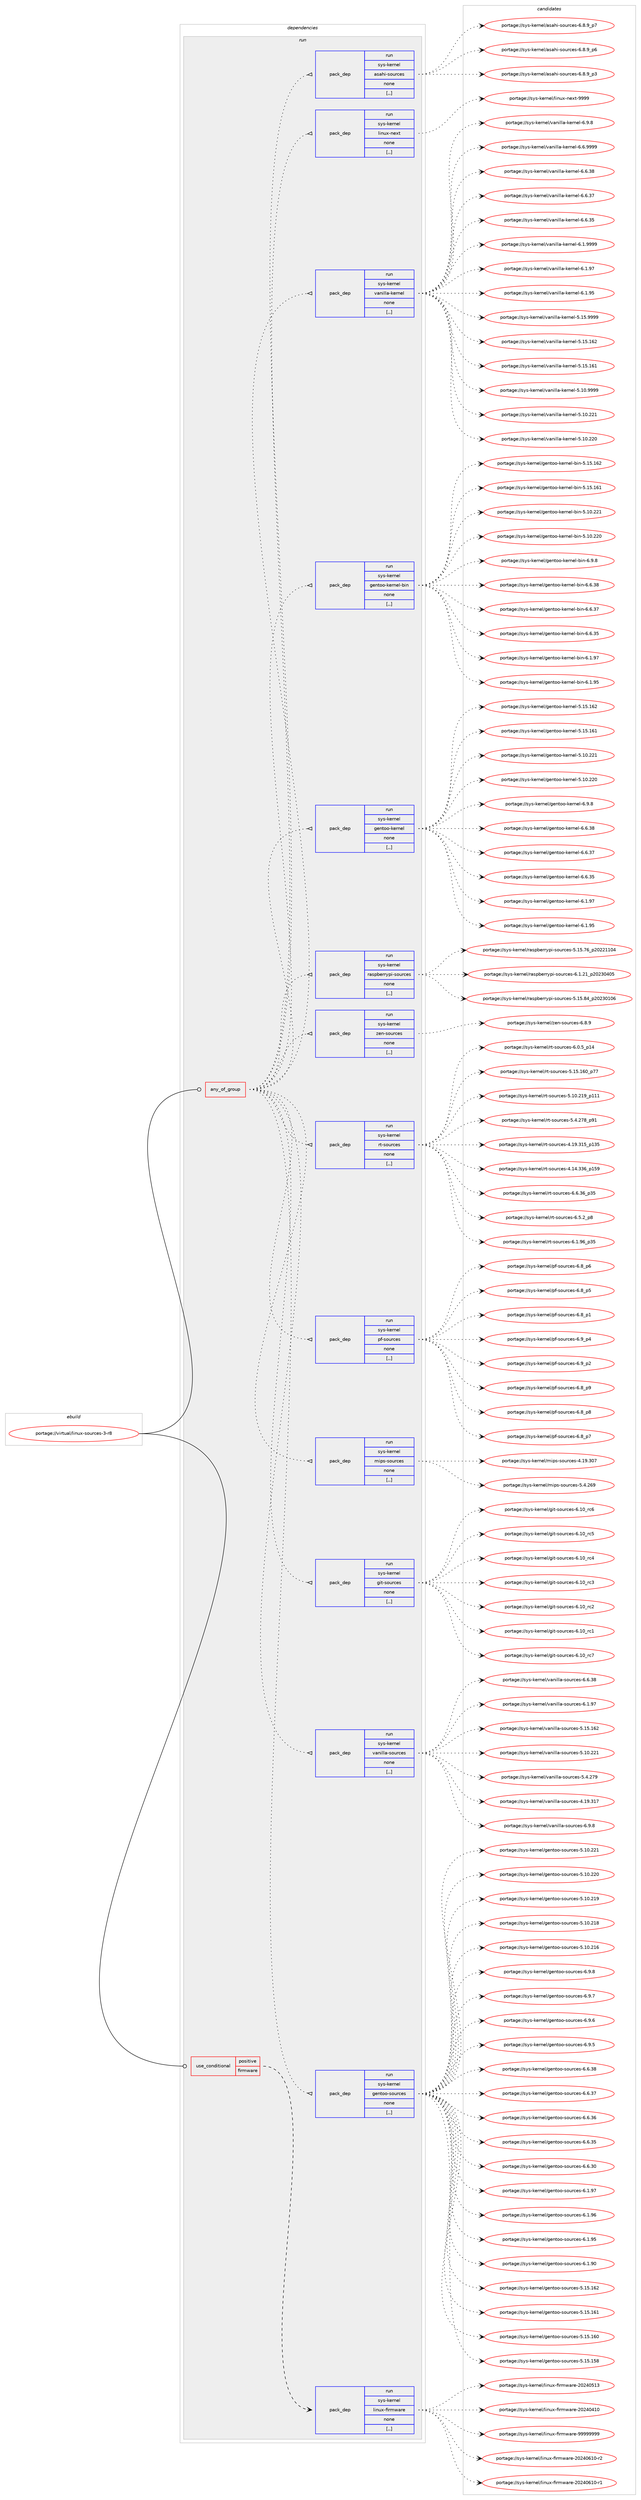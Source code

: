 digraph prolog {

# *************
# Graph options
# *************

newrank=true;
concentrate=true;
compound=true;
graph [rankdir=LR,fontname=Helvetica,fontsize=10,ranksep=1.5];#, ranksep=2.5, nodesep=0.2];
edge  [arrowhead=vee];
node  [fontname=Helvetica,fontsize=10];

# **********
# The ebuild
# **********

subgraph cluster_leftcol {
color=gray;
rank=same;
label=<<i>ebuild</i>>;
id [label="portage://virtual/linux-sources-3-r8", color=red, width=4, href="../virtual/linux-sources-3-r8.svg"];
}

# ****************
# The dependencies
# ****************

subgraph cluster_midcol {
color=gray;
label=<<i>dependencies</i>>;
subgraph cluster_compile {
fillcolor="#eeeeee";
style=filled;
label=<<i>compile</i>>;
}
subgraph cluster_compileandrun {
fillcolor="#eeeeee";
style=filled;
label=<<i>compile and run</i>>;
}
subgraph cluster_run {
fillcolor="#eeeeee";
style=filled;
label=<<i>run</i>>;
subgraph any29 {
dependency3861 [label=<<TABLE BORDER="0" CELLBORDER="1" CELLSPACING="0" CELLPADDING="4"><TR><TD CELLPADDING="10">any_of_group</TD></TR></TABLE>>, shape=none, color=red];subgraph pack3303 {
dependency3862 [label=<<TABLE BORDER="0" CELLBORDER="1" CELLSPACING="0" CELLPADDING="4" WIDTH="220"><TR><TD ROWSPAN="6" CELLPADDING="30">pack_dep</TD></TR><TR><TD WIDTH="110">run</TD></TR><TR><TD>sys-kernel</TD></TR><TR><TD>gentoo-sources</TD></TR><TR><TD>none</TD></TR><TR><TD>[,,]</TD></TR></TABLE>>, shape=none, color=blue];
}
dependency3861:e -> dependency3862:w [weight=20,style="dotted",arrowhead="oinv"];
subgraph pack3304 {
dependency3863 [label=<<TABLE BORDER="0" CELLBORDER="1" CELLSPACING="0" CELLPADDING="4" WIDTH="220"><TR><TD ROWSPAN="6" CELLPADDING="30">pack_dep</TD></TR><TR><TD WIDTH="110">run</TD></TR><TR><TD>sys-kernel</TD></TR><TR><TD>vanilla-sources</TD></TR><TR><TD>none</TD></TR><TR><TD>[,,]</TD></TR></TABLE>>, shape=none, color=blue];
}
dependency3861:e -> dependency3863:w [weight=20,style="dotted",arrowhead="oinv"];
subgraph pack3305 {
dependency3864 [label=<<TABLE BORDER="0" CELLBORDER="1" CELLSPACING="0" CELLPADDING="4" WIDTH="220"><TR><TD ROWSPAN="6" CELLPADDING="30">pack_dep</TD></TR><TR><TD WIDTH="110">run</TD></TR><TR><TD>sys-kernel</TD></TR><TR><TD>git-sources</TD></TR><TR><TD>none</TD></TR><TR><TD>[,,]</TD></TR></TABLE>>, shape=none, color=blue];
}
dependency3861:e -> dependency3864:w [weight=20,style="dotted",arrowhead="oinv"];
subgraph pack3306 {
dependency3865 [label=<<TABLE BORDER="0" CELLBORDER="1" CELLSPACING="0" CELLPADDING="4" WIDTH="220"><TR><TD ROWSPAN="6" CELLPADDING="30">pack_dep</TD></TR><TR><TD WIDTH="110">run</TD></TR><TR><TD>sys-kernel</TD></TR><TR><TD>mips-sources</TD></TR><TR><TD>none</TD></TR><TR><TD>[,,]</TD></TR></TABLE>>, shape=none, color=blue];
}
dependency3861:e -> dependency3865:w [weight=20,style="dotted",arrowhead="oinv"];
subgraph pack3307 {
dependency3866 [label=<<TABLE BORDER="0" CELLBORDER="1" CELLSPACING="0" CELLPADDING="4" WIDTH="220"><TR><TD ROWSPAN="6" CELLPADDING="30">pack_dep</TD></TR><TR><TD WIDTH="110">run</TD></TR><TR><TD>sys-kernel</TD></TR><TR><TD>pf-sources</TD></TR><TR><TD>none</TD></TR><TR><TD>[,,]</TD></TR></TABLE>>, shape=none, color=blue];
}
dependency3861:e -> dependency3866:w [weight=20,style="dotted",arrowhead="oinv"];
subgraph pack3308 {
dependency3867 [label=<<TABLE BORDER="0" CELLBORDER="1" CELLSPACING="0" CELLPADDING="4" WIDTH="220"><TR><TD ROWSPAN="6" CELLPADDING="30">pack_dep</TD></TR><TR><TD WIDTH="110">run</TD></TR><TR><TD>sys-kernel</TD></TR><TR><TD>rt-sources</TD></TR><TR><TD>none</TD></TR><TR><TD>[,,]</TD></TR></TABLE>>, shape=none, color=blue];
}
dependency3861:e -> dependency3867:w [weight=20,style="dotted",arrowhead="oinv"];
subgraph pack3309 {
dependency3868 [label=<<TABLE BORDER="0" CELLBORDER="1" CELLSPACING="0" CELLPADDING="4" WIDTH="220"><TR><TD ROWSPAN="6" CELLPADDING="30">pack_dep</TD></TR><TR><TD WIDTH="110">run</TD></TR><TR><TD>sys-kernel</TD></TR><TR><TD>zen-sources</TD></TR><TR><TD>none</TD></TR><TR><TD>[,,]</TD></TR></TABLE>>, shape=none, color=blue];
}
dependency3861:e -> dependency3868:w [weight=20,style="dotted",arrowhead="oinv"];
subgraph pack3310 {
dependency3869 [label=<<TABLE BORDER="0" CELLBORDER="1" CELLSPACING="0" CELLPADDING="4" WIDTH="220"><TR><TD ROWSPAN="6" CELLPADDING="30">pack_dep</TD></TR><TR><TD WIDTH="110">run</TD></TR><TR><TD>sys-kernel</TD></TR><TR><TD>raspberrypi-sources</TD></TR><TR><TD>none</TD></TR><TR><TD>[,,]</TD></TR></TABLE>>, shape=none, color=blue];
}
dependency3861:e -> dependency3869:w [weight=20,style="dotted",arrowhead="oinv"];
subgraph pack3311 {
dependency3870 [label=<<TABLE BORDER="0" CELLBORDER="1" CELLSPACING="0" CELLPADDING="4" WIDTH="220"><TR><TD ROWSPAN="6" CELLPADDING="30">pack_dep</TD></TR><TR><TD WIDTH="110">run</TD></TR><TR><TD>sys-kernel</TD></TR><TR><TD>gentoo-kernel</TD></TR><TR><TD>none</TD></TR><TR><TD>[,,]</TD></TR></TABLE>>, shape=none, color=blue];
}
dependency3861:e -> dependency3870:w [weight=20,style="dotted",arrowhead="oinv"];
subgraph pack3312 {
dependency3871 [label=<<TABLE BORDER="0" CELLBORDER="1" CELLSPACING="0" CELLPADDING="4" WIDTH="220"><TR><TD ROWSPAN="6" CELLPADDING="30">pack_dep</TD></TR><TR><TD WIDTH="110">run</TD></TR><TR><TD>sys-kernel</TD></TR><TR><TD>gentoo-kernel-bin</TD></TR><TR><TD>none</TD></TR><TR><TD>[,,]</TD></TR></TABLE>>, shape=none, color=blue];
}
dependency3861:e -> dependency3871:w [weight=20,style="dotted",arrowhead="oinv"];
subgraph pack3313 {
dependency3872 [label=<<TABLE BORDER="0" CELLBORDER="1" CELLSPACING="0" CELLPADDING="4" WIDTH="220"><TR><TD ROWSPAN="6" CELLPADDING="30">pack_dep</TD></TR><TR><TD WIDTH="110">run</TD></TR><TR><TD>sys-kernel</TD></TR><TR><TD>vanilla-kernel</TD></TR><TR><TD>none</TD></TR><TR><TD>[,,]</TD></TR></TABLE>>, shape=none, color=blue];
}
dependency3861:e -> dependency3872:w [weight=20,style="dotted",arrowhead="oinv"];
subgraph pack3314 {
dependency3873 [label=<<TABLE BORDER="0" CELLBORDER="1" CELLSPACING="0" CELLPADDING="4" WIDTH="220"><TR><TD ROWSPAN="6" CELLPADDING="30">pack_dep</TD></TR><TR><TD WIDTH="110">run</TD></TR><TR><TD>sys-kernel</TD></TR><TR><TD>linux-next</TD></TR><TR><TD>none</TD></TR><TR><TD>[,,]</TD></TR></TABLE>>, shape=none, color=blue];
}
dependency3861:e -> dependency3873:w [weight=20,style="dotted",arrowhead="oinv"];
subgraph pack3315 {
dependency3874 [label=<<TABLE BORDER="0" CELLBORDER="1" CELLSPACING="0" CELLPADDING="4" WIDTH="220"><TR><TD ROWSPAN="6" CELLPADDING="30">pack_dep</TD></TR><TR><TD WIDTH="110">run</TD></TR><TR><TD>sys-kernel</TD></TR><TR><TD>asahi-sources</TD></TR><TR><TD>none</TD></TR><TR><TD>[,,]</TD></TR></TABLE>>, shape=none, color=blue];
}
dependency3861:e -> dependency3874:w [weight=20,style="dotted",arrowhead="oinv"];
}
id:e -> dependency3861:w [weight=20,style="solid",arrowhead="odot"];
subgraph cond531 {
dependency3875 [label=<<TABLE BORDER="0" CELLBORDER="1" CELLSPACING="0" CELLPADDING="4"><TR><TD ROWSPAN="3" CELLPADDING="10">use_conditional</TD></TR><TR><TD>positive</TD></TR><TR><TD>firmware</TD></TR></TABLE>>, shape=none, color=red];
subgraph pack3316 {
dependency3876 [label=<<TABLE BORDER="0" CELLBORDER="1" CELLSPACING="0" CELLPADDING="4" WIDTH="220"><TR><TD ROWSPAN="6" CELLPADDING="30">pack_dep</TD></TR><TR><TD WIDTH="110">run</TD></TR><TR><TD>sys-kernel</TD></TR><TR><TD>linux-firmware</TD></TR><TR><TD>none</TD></TR><TR><TD>[,,]</TD></TR></TABLE>>, shape=none, color=blue];
}
dependency3875:e -> dependency3876:w [weight=20,style="dashed",arrowhead="vee"];
}
id:e -> dependency3875:w [weight=20,style="solid",arrowhead="odot"];
}
}

# **************
# The candidates
# **************

subgraph cluster_choices {
rank=same;
color=gray;
label=<<i>candidates</i>>;

subgraph choice3303 {
color=black;
nodesep=1;
choice11512111545107101114110101108471031011101161111114511511111711499101115455446574656 [label="portage://sys-kernel/gentoo-sources-6.9.8", color=red, width=4,href="../sys-kernel/gentoo-sources-6.9.8.svg"];
choice11512111545107101114110101108471031011101161111114511511111711499101115455446574655 [label="portage://sys-kernel/gentoo-sources-6.9.7", color=red, width=4,href="../sys-kernel/gentoo-sources-6.9.7.svg"];
choice11512111545107101114110101108471031011101161111114511511111711499101115455446574654 [label="portage://sys-kernel/gentoo-sources-6.9.6", color=red, width=4,href="../sys-kernel/gentoo-sources-6.9.6.svg"];
choice11512111545107101114110101108471031011101161111114511511111711499101115455446574653 [label="portage://sys-kernel/gentoo-sources-6.9.5", color=red, width=4,href="../sys-kernel/gentoo-sources-6.9.5.svg"];
choice1151211154510710111411010110847103101110116111111451151111171149910111545544654465156 [label="portage://sys-kernel/gentoo-sources-6.6.38", color=red, width=4,href="../sys-kernel/gentoo-sources-6.6.38.svg"];
choice1151211154510710111411010110847103101110116111111451151111171149910111545544654465155 [label="portage://sys-kernel/gentoo-sources-6.6.37", color=red, width=4,href="../sys-kernel/gentoo-sources-6.6.37.svg"];
choice1151211154510710111411010110847103101110116111111451151111171149910111545544654465154 [label="portage://sys-kernel/gentoo-sources-6.6.36", color=red, width=4,href="../sys-kernel/gentoo-sources-6.6.36.svg"];
choice1151211154510710111411010110847103101110116111111451151111171149910111545544654465153 [label="portage://sys-kernel/gentoo-sources-6.6.35", color=red, width=4,href="../sys-kernel/gentoo-sources-6.6.35.svg"];
choice1151211154510710111411010110847103101110116111111451151111171149910111545544654465148 [label="portage://sys-kernel/gentoo-sources-6.6.30", color=red, width=4,href="../sys-kernel/gentoo-sources-6.6.30.svg"];
choice1151211154510710111411010110847103101110116111111451151111171149910111545544649465755 [label="portage://sys-kernel/gentoo-sources-6.1.97", color=red, width=4,href="../sys-kernel/gentoo-sources-6.1.97.svg"];
choice1151211154510710111411010110847103101110116111111451151111171149910111545544649465754 [label="portage://sys-kernel/gentoo-sources-6.1.96", color=red, width=4,href="../sys-kernel/gentoo-sources-6.1.96.svg"];
choice1151211154510710111411010110847103101110116111111451151111171149910111545544649465753 [label="portage://sys-kernel/gentoo-sources-6.1.95", color=red, width=4,href="../sys-kernel/gentoo-sources-6.1.95.svg"];
choice1151211154510710111411010110847103101110116111111451151111171149910111545544649465748 [label="portage://sys-kernel/gentoo-sources-6.1.90", color=red, width=4,href="../sys-kernel/gentoo-sources-6.1.90.svg"];
choice11512111545107101114110101108471031011101161111114511511111711499101115455346495346495450 [label="portage://sys-kernel/gentoo-sources-5.15.162", color=red, width=4,href="../sys-kernel/gentoo-sources-5.15.162.svg"];
choice11512111545107101114110101108471031011101161111114511511111711499101115455346495346495449 [label="portage://sys-kernel/gentoo-sources-5.15.161", color=red, width=4,href="../sys-kernel/gentoo-sources-5.15.161.svg"];
choice11512111545107101114110101108471031011101161111114511511111711499101115455346495346495448 [label="portage://sys-kernel/gentoo-sources-5.15.160", color=red, width=4,href="../sys-kernel/gentoo-sources-5.15.160.svg"];
choice11512111545107101114110101108471031011101161111114511511111711499101115455346495346495356 [label="portage://sys-kernel/gentoo-sources-5.15.158", color=red, width=4,href="../sys-kernel/gentoo-sources-5.15.158.svg"];
choice11512111545107101114110101108471031011101161111114511511111711499101115455346494846505049 [label="portage://sys-kernel/gentoo-sources-5.10.221", color=red, width=4,href="../sys-kernel/gentoo-sources-5.10.221.svg"];
choice11512111545107101114110101108471031011101161111114511511111711499101115455346494846505048 [label="portage://sys-kernel/gentoo-sources-5.10.220", color=red, width=4,href="../sys-kernel/gentoo-sources-5.10.220.svg"];
choice11512111545107101114110101108471031011101161111114511511111711499101115455346494846504957 [label="portage://sys-kernel/gentoo-sources-5.10.219", color=red, width=4,href="../sys-kernel/gentoo-sources-5.10.219.svg"];
choice11512111545107101114110101108471031011101161111114511511111711499101115455346494846504956 [label="portage://sys-kernel/gentoo-sources-5.10.218", color=red, width=4,href="../sys-kernel/gentoo-sources-5.10.218.svg"];
choice11512111545107101114110101108471031011101161111114511511111711499101115455346494846504954 [label="portage://sys-kernel/gentoo-sources-5.10.216", color=red, width=4,href="../sys-kernel/gentoo-sources-5.10.216.svg"];
dependency3862:e -> choice11512111545107101114110101108471031011101161111114511511111711499101115455446574656:w [style=dotted,weight="100"];
dependency3862:e -> choice11512111545107101114110101108471031011101161111114511511111711499101115455446574655:w [style=dotted,weight="100"];
dependency3862:e -> choice11512111545107101114110101108471031011101161111114511511111711499101115455446574654:w [style=dotted,weight="100"];
dependency3862:e -> choice11512111545107101114110101108471031011101161111114511511111711499101115455446574653:w [style=dotted,weight="100"];
dependency3862:e -> choice1151211154510710111411010110847103101110116111111451151111171149910111545544654465156:w [style=dotted,weight="100"];
dependency3862:e -> choice1151211154510710111411010110847103101110116111111451151111171149910111545544654465155:w [style=dotted,weight="100"];
dependency3862:e -> choice1151211154510710111411010110847103101110116111111451151111171149910111545544654465154:w [style=dotted,weight="100"];
dependency3862:e -> choice1151211154510710111411010110847103101110116111111451151111171149910111545544654465153:w [style=dotted,weight="100"];
dependency3862:e -> choice1151211154510710111411010110847103101110116111111451151111171149910111545544654465148:w [style=dotted,weight="100"];
dependency3862:e -> choice1151211154510710111411010110847103101110116111111451151111171149910111545544649465755:w [style=dotted,weight="100"];
dependency3862:e -> choice1151211154510710111411010110847103101110116111111451151111171149910111545544649465754:w [style=dotted,weight="100"];
dependency3862:e -> choice1151211154510710111411010110847103101110116111111451151111171149910111545544649465753:w [style=dotted,weight="100"];
dependency3862:e -> choice1151211154510710111411010110847103101110116111111451151111171149910111545544649465748:w [style=dotted,weight="100"];
dependency3862:e -> choice11512111545107101114110101108471031011101161111114511511111711499101115455346495346495450:w [style=dotted,weight="100"];
dependency3862:e -> choice11512111545107101114110101108471031011101161111114511511111711499101115455346495346495449:w [style=dotted,weight="100"];
dependency3862:e -> choice11512111545107101114110101108471031011101161111114511511111711499101115455346495346495448:w [style=dotted,weight="100"];
dependency3862:e -> choice11512111545107101114110101108471031011101161111114511511111711499101115455346495346495356:w [style=dotted,weight="100"];
dependency3862:e -> choice11512111545107101114110101108471031011101161111114511511111711499101115455346494846505049:w [style=dotted,weight="100"];
dependency3862:e -> choice11512111545107101114110101108471031011101161111114511511111711499101115455346494846505048:w [style=dotted,weight="100"];
dependency3862:e -> choice11512111545107101114110101108471031011101161111114511511111711499101115455346494846504957:w [style=dotted,weight="100"];
dependency3862:e -> choice11512111545107101114110101108471031011101161111114511511111711499101115455346494846504956:w [style=dotted,weight="100"];
dependency3862:e -> choice11512111545107101114110101108471031011101161111114511511111711499101115455346494846504954:w [style=dotted,weight="100"];
}
subgraph choice3304 {
color=black;
nodesep=1;
choice115121115451071011141101011084711897110105108108974511511111711499101115455446574656 [label="portage://sys-kernel/vanilla-sources-6.9.8", color=red, width=4,href="../sys-kernel/vanilla-sources-6.9.8.svg"];
choice11512111545107101114110101108471189711010510810897451151111171149910111545544654465156 [label="portage://sys-kernel/vanilla-sources-6.6.38", color=red, width=4,href="../sys-kernel/vanilla-sources-6.6.38.svg"];
choice11512111545107101114110101108471189711010510810897451151111171149910111545544649465755 [label="portage://sys-kernel/vanilla-sources-6.1.97", color=red, width=4,href="../sys-kernel/vanilla-sources-6.1.97.svg"];
choice115121115451071011141101011084711897110105108108974511511111711499101115455346495346495450 [label="portage://sys-kernel/vanilla-sources-5.15.162", color=red, width=4,href="../sys-kernel/vanilla-sources-5.15.162.svg"];
choice115121115451071011141101011084711897110105108108974511511111711499101115455346494846505049 [label="portage://sys-kernel/vanilla-sources-5.10.221", color=red, width=4,href="../sys-kernel/vanilla-sources-5.10.221.svg"];
choice1151211154510710111411010110847118971101051081089745115111117114991011154553465246505557 [label="portage://sys-kernel/vanilla-sources-5.4.279", color=red, width=4,href="../sys-kernel/vanilla-sources-5.4.279.svg"];
choice115121115451071011141101011084711897110105108108974511511111711499101115455246495746514955 [label="portage://sys-kernel/vanilla-sources-4.19.317", color=red, width=4,href="../sys-kernel/vanilla-sources-4.19.317.svg"];
dependency3863:e -> choice115121115451071011141101011084711897110105108108974511511111711499101115455446574656:w [style=dotted,weight="100"];
dependency3863:e -> choice11512111545107101114110101108471189711010510810897451151111171149910111545544654465156:w [style=dotted,weight="100"];
dependency3863:e -> choice11512111545107101114110101108471189711010510810897451151111171149910111545544649465755:w [style=dotted,weight="100"];
dependency3863:e -> choice115121115451071011141101011084711897110105108108974511511111711499101115455346495346495450:w [style=dotted,weight="100"];
dependency3863:e -> choice115121115451071011141101011084711897110105108108974511511111711499101115455346494846505049:w [style=dotted,weight="100"];
dependency3863:e -> choice1151211154510710111411010110847118971101051081089745115111117114991011154553465246505557:w [style=dotted,weight="100"];
dependency3863:e -> choice115121115451071011141101011084711897110105108108974511511111711499101115455246495746514955:w [style=dotted,weight="100"];
}
subgraph choice3305 {
color=black;
nodesep=1;
choice115121115451071011141101011084710310511645115111117114991011154554464948951149955 [label="portage://sys-kernel/git-sources-6.10_rc7", color=red, width=4,href="../sys-kernel/git-sources-6.10_rc7.svg"];
choice115121115451071011141101011084710310511645115111117114991011154554464948951149954 [label="portage://sys-kernel/git-sources-6.10_rc6", color=red, width=4,href="../sys-kernel/git-sources-6.10_rc6.svg"];
choice115121115451071011141101011084710310511645115111117114991011154554464948951149953 [label="portage://sys-kernel/git-sources-6.10_rc5", color=red, width=4,href="../sys-kernel/git-sources-6.10_rc5.svg"];
choice115121115451071011141101011084710310511645115111117114991011154554464948951149952 [label="portage://sys-kernel/git-sources-6.10_rc4", color=red, width=4,href="../sys-kernel/git-sources-6.10_rc4.svg"];
choice115121115451071011141101011084710310511645115111117114991011154554464948951149951 [label="portage://sys-kernel/git-sources-6.10_rc3", color=red, width=4,href="../sys-kernel/git-sources-6.10_rc3.svg"];
choice115121115451071011141101011084710310511645115111117114991011154554464948951149950 [label="portage://sys-kernel/git-sources-6.10_rc2", color=red, width=4,href="../sys-kernel/git-sources-6.10_rc2.svg"];
choice115121115451071011141101011084710310511645115111117114991011154554464948951149949 [label="portage://sys-kernel/git-sources-6.10_rc1", color=red, width=4,href="../sys-kernel/git-sources-6.10_rc1.svg"];
dependency3864:e -> choice115121115451071011141101011084710310511645115111117114991011154554464948951149955:w [style=dotted,weight="100"];
dependency3864:e -> choice115121115451071011141101011084710310511645115111117114991011154554464948951149954:w [style=dotted,weight="100"];
dependency3864:e -> choice115121115451071011141101011084710310511645115111117114991011154554464948951149953:w [style=dotted,weight="100"];
dependency3864:e -> choice115121115451071011141101011084710310511645115111117114991011154554464948951149952:w [style=dotted,weight="100"];
dependency3864:e -> choice115121115451071011141101011084710310511645115111117114991011154554464948951149951:w [style=dotted,weight="100"];
dependency3864:e -> choice115121115451071011141101011084710310511645115111117114991011154554464948951149950:w [style=dotted,weight="100"];
dependency3864:e -> choice115121115451071011141101011084710310511645115111117114991011154554464948951149949:w [style=dotted,weight="100"];
}
subgraph choice3306 {
color=black;
nodesep=1;
choice115121115451071011141101011084710910511211545115111117114991011154553465246505457 [label="portage://sys-kernel/mips-sources-5.4.269", color=red, width=4,href="../sys-kernel/mips-sources-5.4.269.svg"];
choice11512111545107101114110101108471091051121154511511111711499101115455246495746514855 [label="portage://sys-kernel/mips-sources-4.19.307", color=red, width=4,href="../sys-kernel/mips-sources-4.19.307.svg"];
dependency3865:e -> choice115121115451071011141101011084710910511211545115111117114991011154553465246505457:w [style=dotted,weight="100"];
dependency3865:e -> choice11512111545107101114110101108471091051121154511511111711499101115455246495746514855:w [style=dotted,weight="100"];
}
subgraph choice3307 {
color=black;
nodesep=1;
choice11512111545107101114110101108471121024511511111711499101115455446579511252 [label="portage://sys-kernel/pf-sources-6.9_p4", color=red, width=4,href="../sys-kernel/pf-sources-6.9_p4.svg"];
choice11512111545107101114110101108471121024511511111711499101115455446579511250 [label="portage://sys-kernel/pf-sources-6.9_p2", color=red, width=4,href="../sys-kernel/pf-sources-6.9_p2.svg"];
choice11512111545107101114110101108471121024511511111711499101115455446569511257 [label="portage://sys-kernel/pf-sources-6.8_p9", color=red, width=4,href="../sys-kernel/pf-sources-6.8_p9.svg"];
choice11512111545107101114110101108471121024511511111711499101115455446569511256 [label="portage://sys-kernel/pf-sources-6.8_p8", color=red, width=4,href="../sys-kernel/pf-sources-6.8_p8.svg"];
choice11512111545107101114110101108471121024511511111711499101115455446569511255 [label="portage://sys-kernel/pf-sources-6.8_p7", color=red, width=4,href="../sys-kernel/pf-sources-6.8_p7.svg"];
choice11512111545107101114110101108471121024511511111711499101115455446569511254 [label="portage://sys-kernel/pf-sources-6.8_p6", color=red, width=4,href="../sys-kernel/pf-sources-6.8_p6.svg"];
choice11512111545107101114110101108471121024511511111711499101115455446569511253 [label="portage://sys-kernel/pf-sources-6.8_p5", color=red, width=4,href="../sys-kernel/pf-sources-6.8_p5.svg"];
choice11512111545107101114110101108471121024511511111711499101115455446569511249 [label="portage://sys-kernel/pf-sources-6.8_p1", color=red, width=4,href="../sys-kernel/pf-sources-6.8_p1.svg"];
dependency3866:e -> choice11512111545107101114110101108471121024511511111711499101115455446579511252:w [style=dotted,weight="100"];
dependency3866:e -> choice11512111545107101114110101108471121024511511111711499101115455446579511250:w [style=dotted,weight="100"];
dependency3866:e -> choice11512111545107101114110101108471121024511511111711499101115455446569511257:w [style=dotted,weight="100"];
dependency3866:e -> choice11512111545107101114110101108471121024511511111711499101115455446569511256:w [style=dotted,weight="100"];
dependency3866:e -> choice11512111545107101114110101108471121024511511111711499101115455446569511255:w [style=dotted,weight="100"];
dependency3866:e -> choice11512111545107101114110101108471121024511511111711499101115455446569511254:w [style=dotted,weight="100"];
dependency3866:e -> choice11512111545107101114110101108471121024511511111711499101115455446569511253:w [style=dotted,weight="100"];
dependency3866:e -> choice11512111545107101114110101108471121024511511111711499101115455446569511249:w [style=dotted,weight="100"];
}
subgraph choice3308 {
color=black;
nodesep=1;
choice1151211154510710111411010110847114116451151111171149910111545544654465154951125153 [label="portage://sys-kernel/rt-sources-6.6.36_p35", color=red, width=4,href="../sys-kernel/rt-sources-6.6.36_p35.svg"];
choice115121115451071011141101011084711411645115111117114991011154554465346509511256 [label="portage://sys-kernel/rt-sources-6.5.2_p8", color=red, width=4,href="../sys-kernel/rt-sources-6.5.2_p8.svg"];
choice1151211154510710111411010110847114116451151111171149910111545544649465754951125153 [label="portage://sys-kernel/rt-sources-6.1.96_p35", color=red, width=4,href="../sys-kernel/rt-sources-6.1.96_p35.svg"];
choice11512111545107101114110101108471141164511511111711499101115455446484653951124952 [label="portage://sys-kernel/rt-sources-6.0.5_p14", color=red, width=4,href="../sys-kernel/rt-sources-6.0.5_p14.svg"];
choice11512111545107101114110101108471141164511511111711499101115455346495346495448951125555 [label="portage://sys-kernel/rt-sources-5.15.160_p77", color=red, width=4,href="../sys-kernel/rt-sources-5.15.160_p77.svg"];
choice1151211154510710111411010110847114116451151111171149910111545534649484650495795112494949 [label="portage://sys-kernel/rt-sources-5.10.219_p111", color=red, width=4,href="../sys-kernel/rt-sources-5.10.219_p111.svg"];
choice115121115451071011141101011084711411645115111117114991011154553465246505556951125749 [label="portage://sys-kernel/rt-sources-5.4.278_p91", color=red, width=4,href="../sys-kernel/rt-sources-5.4.278_p91.svg"];
choice1151211154510710111411010110847114116451151111171149910111545524649574651495395112495153 [label="portage://sys-kernel/rt-sources-4.19.315_p135", color=red, width=4,href="../sys-kernel/rt-sources-4.19.315_p135.svg"];
choice1151211154510710111411010110847114116451151111171149910111545524649524651515495112495357 [label="portage://sys-kernel/rt-sources-4.14.336_p159", color=red, width=4,href="../sys-kernel/rt-sources-4.14.336_p159.svg"];
dependency3867:e -> choice1151211154510710111411010110847114116451151111171149910111545544654465154951125153:w [style=dotted,weight="100"];
dependency3867:e -> choice115121115451071011141101011084711411645115111117114991011154554465346509511256:w [style=dotted,weight="100"];
dependency3867:e -> choice1151211154510710111411010110847114116451151111171149910111545544649465754951125153:w [style=dotted,weight="100"];
dependency3867:e -> choice11512111545107101114110101108471141164511511111711499101115455446484653951124952:w [style=dotted,weight="100"];
dependency3867:e -> choice11512111545107101114110101108471141164511511111711499101115455346495346495448951125555:w [style=dotted,weight="100"];
dependency3867:e -> choice1151211154510710111411010110847114116451151111171149910111545534649484650495795112494949:w [style=dotted,weight="100"];
dependency3867:e -> choice115121115451071011141101011084711411645115111117114991011154553465246505556951125749:w [style=dotted,weight="100"];
dependency3867:e -> choice1151211154510710111411010110847114116451151111171149910111545524649574651495395112495153:w [style=dotted,weight="100"];
dependency3867:e -> choice1151211154510710111411010110847114116451151111171149910111545524649524651515495112495357:w [style=dotted,weight="100"];
}
subgraph choice3309 {
color=black;
nodesep=1;
choice11512111545107101114110101108471221011104511511111711499101115455446564657 [label="portage://sys-kernel/zen-sources-6.8.9", color=red, width=4,href="../sys-kernel/zen-sources-6.8.9.svg"];
dependency3868:e -> choice11512111545107101114110101108471221011104511511111711499101115455446564657:w [style=dotted,weight="100"];
}
subgraph choice3310 {
color=black;
nodesep=1;
choice11512111545107101114110101108471149711511298101114114121112105451151111171149910111545544649465049951125048505148524853 [label="portage://sys-kernel/raspberrypi-sources-6.1.21_p20230405", color=red, width=4,href="../sys-kernel/raspberrypi-sources-6.1.21_p20230405.svg"];
choice1151211154510710111411010110847114971151129810111411412111210545115111117114991011154553464953465652951125048505148494854 [label="portage://sys-kernel/raspberrypi-sources-5.15.84_p20230106", color=red, width=4,href="../sys-kernel/raspberrypi-sources-5.15.84_p20230106.svg"];
choice1151211154510710111411010110847114971151129810111411412111210545115111117114991011154553464953465554951125048505049494852 [label="portage://sys-kernel/raspberrypi-sources-5.15.76_p20221104", color=red, width=4,href="../sys-kernel/raspberrypi-sources-5.15.76_p20221104.svg"];
dependency3869:e -> choice11512111545107101114110101108471149711511298101114114121112105451151111171149910111545544649465049951125048505148524853:w [style=dotted,weight="100"];
dependency3869:e -> choice1151211154510710111411010110847114971151129810111411412111210545115111117114991011154553464953465652951125048505148494854:w [style=dotted,weight="100"];
dependency3869:e -> choice1151211154510710111411010110847114971151129810111411412111210545115111117114991011154553464953465554951125048505049494852:w [style=dotted,weight="100"];
}
subgraph choice3311 {
color=black;
nodesep=1;
choice115121115451071011141101011084710310111011611111145107101114110101108455446574656 [label="portage://sys-kernel/gentoo-kernel-6.9.8", color=red, width=4,href="../sys-kernel/gentoo-kernel-6.9.8.svg"];
choice11512111545107101114110101108471031011101161111114510710111411010110845544654465156 [label="portage://sys-kernel/gentoo-kernel-6.6.38", color=red, width=4,href="../sys-kernel/gentoo-kernel-6.6.38.svg"];
choice11512111545107101114110101108471031011101161111114510710111411010110845544654465155 [label="portage://sys-kernel/gentoo-kernel-6.6.37", color=red, width=4,href="../sys-kernel/gentoo-kernel-6.6.37.svg"];
choice11512111545107101114110101108471031011101161111114510710111411010110845544654465153 [label="portage://sys-kernel/gentoo-kernel-6.6.35", color=red, width=4,href="../sys-kernel/gentoo-kernel-6.6.35.svg"];
choice11512111545107101114110101108471031011101161111114510710111411010110845544649465755 [label="portage://sys-kernel/gentoo-kernel-6.1.97", color=red, width=4,href="../sys-kernel/gentoo-kernel-6.1.97.svg"];
choice11512111545107101114110101108471031011101161111114510710111411010110845544649465753 [label="portage://sys-kernel/gentoo-kernel-6.1.95", color=red, width=4,href="../sys-kernel/gentoo-kernel-6.1.95.svg"];
choice115121115451071011141101011084710310111011611111145107101114110101108455346495346495450 [label="portage://sys-kernel/gentoo-kernel-5.15.162", color=red, width=4,href="../sys-kernel/gentoo-kernel-5.15.162.svg"];
choice115121115451071011141101011084710310111011611111145107101114110101108455346495346495449 [label="portage://sys-kernel/gentoo-kernel-5.15.161", color=red, width=4,href="../sys-kernel/gentoo-kernel-5.15.161.svg"];
choice115121115451071011141101011084710310111011611111145107101114110101108455346494846505049 [label="portage://sys-kernel/gentoo-kernel-5.10.221", color=red, width=4,href="../sys-kernel/gentoo-kernel-5.10.221.svg"];
choice115121115451071011141101011084710310111011611111145107101114110101108455346494846505048 [label="portage://sys-kernel/gentoo-kernel-5.10.220", color=red, width=4,href="../sys-kernel/gentoo-kernel-5.10.220.svg"];
dependency3870:e -> choice115121115451071011141101011084710310111011611111145107101114110101108455446574656:w [style=dotted,weight="100"];
dependency3870:e -> choice11512111545107101114110101108471031011101161111114510710111411010110845544654465156:w [style=dotted,weight="100"];
dependency3870:e -> choice11512111545107101114110101108471031011101161111114510710111411010110845544654465155:w [style=dotted,weight="100"];
dependency3870:e -> choice11512111545107101114110101108471031011101161111114510710111411010110845544654465153:w [style=dotted,weight="100"];
dependency3870:e -> choice11512111545107101114110101108471031011101161111114510710111411010110845544649465755:w [style=dotted,weight="100"];
dependency3870:e -> choice11512111545107101114110101108471031011101161111114510710111411010110845544649465753:w [style=dotted,weight="100"];
dependency3870:e -> choice115121115451071011141101011084710310111011611111145107101114110101108455346495346495450:w [style=dotted,weight="100"];
dependency3870:e -> choice115121115451071011141101011084710310111011611111145107101114110101108455346495346495449:w [style=dotted,weight="100"];
dependency3870:e -> choice115121115451071011141101011084710310111011611111145107101114110101108455346494846505049:w [style=dotted,weight="100"];
dependency3870:e -> choice115121115451071011141101011084710310111011611111145107101114110101108455346494846505048:w [style=dotted,weight="100"];
}
subgraph choice3312 {
color=black;
nodesep=1;
choice1151211154510710111411010110847103101110116111111451071011141101011084598105110455446574656 [label="portage://sys-kernel/gentoo-kernel-bin-6.9.8", color=red, width=4,href="../sys-kernel/gentoo-kernel-bin-6.9.8.svg"];
choice115121115451071011141101011084710310111011611111145107101114110101108459810511045544654465156 [label="portage://sys-kernel/gentoo-kernel-bin-6.6.38", color=red, width=4,href="../sys-kernel/gentoo-kernel-bin-6.6.38.svg"];
choice115121115451071011141101011084710310111011611111145107101114110101108459810511045544654465155 [label="portage://sys-kernel/gentoo-kernel-bin-6.6.37", color=red, width=4,href="../sys-kernel/gentoo-kernel-bin-6.6.37.svg"];
choice115121115451071011141101011084710310111011611111145107101114110101108459810511045544654465153 [label="portage://sys-kernel/gentoo-kernel-bin-6.6.35", color=red, width=4,href="../sys-kernel/gentoo-kernel-bin-6.6.35.svg"];
choice115121115451071011141101011084710310111011611111145107101114110101108459810511045544649465755 [label="portage://sys-kernel/gentoo-kernel-bin-6.1.97", color=red, width=4,href="../sys-kernel/gentoo-kernel-bin-6.1.97.svg"];
choice115121115451071011141101011084710310111011611111145107101114110101108459810511045544649465753 [label="portage://sys-kernel/gentoo-kernel-bin-6.1.95", color=red, width=4,href="../sys-kernel/gentoo-kernel-bin-6.1.95.svg"];
choice1151211154510710111411010110847103101110116111111451071011141101011084598105110455346495346495450 [label="portage://sys-kernel/gentoo-kernel-bin-5.15.162", color=red, width=4,href="../sys-kernel/gentoo-kernel-bin-5.15.162.svg"];
choice1151211154510710111411010110847103101110116111111451071011141101011084598105110455346495346495449 [label="portage://sys-kernel/gentoo-kernel-bin-5.15.161", color=red, width=4,href="../sys-kernel/gentoo-kernel-bin-5.15.161.svg"];
choice1151211154510710111411010110847103101110116111111451071011141101011084598105110455346494846505049 [label="portage://sys-kernel/gentoo-kernel-bin-5.10.221", color=red, width=4,href="../sys-kernel/gentoo-kernel-bin-5.10.221.svg"];
choice1151211154510710111411010110847103101110116111111451071011141101011084598105110455346494846505048 [label="portage://sys-kernel/gentoo-kernel-bin-5.10.220", color=red, width=4,href="../sys-kernel/gentoo-kernel-bin-5.10.220.svg"];
dependency3871:e -> choice1151211154510710111411010110847103101110116111111451071011141101011084598105110455446574656:w [style=dotted,weight="100"];
dependency3871:e -> choice115121115451071011141101011084710310111011611111145107101114110101108459810511045544654465156:w [style=dotted,weight="100"];
dependency3871:e -> choice115121115451071011141101011084710310111011611111145107101114110101108459810511045544654465155:w [style=dotted,weight="100"];
dependency3871:e -> choice115121115451071011141101011084710310111011611111145107101114110101108459810511045544654465153:w [style=dotted,weight="100"];
dependency3871:e -> choice115121115451071011141101011084710310111011611111145107101114110101108459810511045544649465755:w [style=dotted,weight="100"];
dependency3871:e -> choice115121115451071011141101011084710310111011611111145107101114110101108459810511045544649465753:w [style=dotted,weight="100"];
dependency3871:e -> choice1151211154510710111411010110847103101110116111111451071011141101011084598105110455346495346495450:w [style=dotted,weight="100"];
dependency3871:e -> choice1151211154510710111411010110847103101110116111111451071011141101011084598105110455346495346495449:w [style=dotted,weight="100"];
dependency3871:e -> choice1151211154510710111411010110847103101110116111111451071011141101011084598105110455346494846505049:w [style=dotted,weight="100"];
dependency3871:e -> choice1151211154510710111411010110847103101110116111111451071011141101011084598105110455346494846505048:w [style=dotted,weight="100"];
}
subgraph choice3313 {
color=black;
nodesep=1;
choice1151211154510710111411010110847118971101051081089745107101114110101108455446574656 [label="portage://sys-kernel/vanilla-kernel-6.9.8", color=red, width=4,href="../sys-kernel/vanilla-kernel-6.9.8.svg"];
choice1151211154510710111411010110847118971101051081089745107101114110101108455446544657575757 [label="portage://sys-kernel/vanilla-kernel-6.6.9999", color=red, width=4,href="../sys-kernel/vanilla-kernel-6.6.9999.svg"];
choice115121115451071011141101011084711897110105108108974510710111411010110845544654465156 [label="portage://sys-kernel/vanilla-kernel-6.6.38", color=red, width=4,href="../sys-kernel/vanilla-kernel-6.6.38.svg"];
choice115121115451071011141101011084711897110105108108974510710111411010110845544654465155 [label="portage://sys-kernel/vanilla-kernel-6.6.37", color=red, width=4,href="../sys-kernel/vanilla-kernel-6.6.37.svg"];
choice115121115451071011141101011084711897110105108108974510710111411010110845544654465153 [label="portage://sys-kernel/vanilla-kernel-6.6.35", color=red, width=4,href="../sys-kernel/vanilla-kernel-6.6.35.svg"];
choice1151211154510710111411010110847118971101051081089745107101114110101108455446494657575757 [label="portage://sys-kernel/vanilla-kernel-6.1.9999", color=red, width=4,href="../sys-kernel/vanilla-kernel-6.1.9999.svg"];
choice115121115451071011141101011084711897110105108108974510710111411010110845544649465755 [label="portage://sys-kernel/vanilla-kernel-6.1.97", color=red, width=4,href="../sys-kernel/vanilla-kernel-6.1.97.svg"];
choice115121115451071011141101011084711897110105108108974510710111411010110845544649465753 [label="portage://sys-kernel/vanilla-kernel-6.1.95", color=red, width=4,href="../sys-kernel/vanilla-kernel-6.1.95.svg"];
choice115121115451071011141101011084711897110105108108974510710111411010110845534649534657575757 [label="portage://sys-kernel/vanilla-kernel-5.15.9999", color=red, width=4,href="../sys-kernel/vanilla-kernel-5.15.9999.svg"];
choice1151211154510710111411010110847118971101051081089745107101114110101108455346495346495450 [label="portage://sys-kernel/vanilla-kernel-5.15.162", color=red, width=4,href="../sys-kernel/vanilla-kernel-5.15.162.svg"];
choice1151211154510710111411010110847118971101051081089745107101114110101108455346495346495449 [label="portage://sys-kernel/vanilla-kernel-5.15.161", color=red, width=4,href="../sys-kernel/vanilla-kernel-5.15.161.svg"];
choice115121115451071011141101011084711897110105108108974510710111411010110845534649484657575757 [label="portage://sys-kernel/vanilla-kernel-5.10.9999", color=red, width=4,href="../sys-kernel/vanilla-kernel-5.10.9999.svg"];
choice1151211154510710111411010110847118971101051081089745107101114110101108455346494846505049 [label="portage://sys-kernel/vanilla-kernel-5.10.221", color=red, width=4,href="../sys-kernel/vanilla-kernel-5.10.221.svg"];
choice1151211154510710111411010110847118971101051081089745107101114110101108455346494846505048 [label="portage://sys-kernel/vanilla-kernel-5.10.220", color=red, width=4,href="../sys-kernel/vanilla-kernel-5.10.220.svg"];
dependency3872:e -> choice1151211154510710111411010110847118971101051081089745107101114110101108455446574656:w [style=dotted,weight="100"];
dependency3872:e -> choice1151211154510710111411010110847118971101051081089745107101114110101108455446544657575757:w [style=dotted,weight="100"];
dependency3872:e -> choice115121115451071011141101011084711897110105108108974510710111411010110845544654465156:w [style=dotted,weight="100"];
dependency3872:e -> choice115121115451071011141101011084711897110105108108974510710111411010110845544654465155:w [style=dotted,weight="100"];
dependency3872:e -> choice115121115451071011141101011084711897110105108108974510710111411010110845544654465153:w [style=dotted,weight="100"];
dependency3872:e -> choice1151211154510710111411010110847118971101051081089745107101114110101108455446494657575757:w [style=dotted,weight="100"];
dependency3872:e -> choice115121115451071011141101011084711897110105108108974510710111411010110845544649465755:w [style=dotted,weight="100"];
dependency3872:e -> choice115121115451071011141101011084711897110105108108974510710111411010110845544649465753:w [style=dotted,weight="100"];
dependency3872:e -> choice115121115451071011141101011084711897110105108108974510710111411010110845534649534657575757:w [style=dotted,weight="100"];
dependency3872:e -> choice1151211154510710111411010110847118971101051081089745107101114110101108455346495346495450:w [style=dotted,weight="100"];
dependency3872:e -> choice1151211154510710111411010110847118971101051081089745107101114110101108455346495346495449:w [style=dotted,weight="100"];
dependency3872:e -> choice115121115451071011141101011084711897110105108108974510710111411010110845534649484657575757:w [style=dotted,weight="100"];
dependency3872:e -> choice1151211154510710111411010110847118971101051081089745107101114110101108455346494846505049:w [style=dotted,weight="100"];
dependency3872:e -> choice1151211154510710111411010110847118971101051081089745107101114110101108455346494846505048:w [style=dotted,weight="100"];
}
subgraph choice3314 {
color=black;
nodesep=1;
choice1151211154510710111411010110847108105110117120451101011201164557575757 [label="portage://sys-kernel/linux-next-9999", color=red, width=4,href="../sys-kernel/linux-next-9999.svg"];
dependency3873:e -> choice1151211154510710111411010110847108105110117120451101011201164557575757:w [style=dotted,weight="100"];
}
subgraph choice3315 {
color=black;
nodesep=1;
choice1151211154510710111411010110847971159710410545115111117114991011154554465646579511255 [label="portage://sys-kernel/asahi-sources-6.8.9_p7", color=red, width=4,href="../sys-kernel/asahi-sources-6.8.9_p7.svg"];
choice1151211154510710111411010110847971159710410545115111117114991011154554465646579511254 [label="portage://sys-kernel/asahi-sources-6.8.9_p6", color=red, width=4,href="../sys-kernel/asahi-sources-6.8.9_p6.svg"];
choice1151211154510710111411010110847971159710410545115111117114991011154554465646579511251 [label="portage://sys-kernel/asahi-sources-6.8.9_p3", color=red, width=4,href="../sys-kernel/asahi-sources-6.8.9_p3.svg"];
dependency3874:e -> choice1151211154510710111411010110847971159710410545115111117114991011154554465646579511255:w [style=dotted,weight="100"];
dependency3874:e -> choice1151211154510710111411010110847971159710410545115111117114991011154554465646579511254:w [style=dotted,weight="100"];
dependency3874:e -> choice1151211154510710111411010110847971159710410545115111117114991011154554465646579511251:w [style=dotted,weight="100"];
}
subgraph choice3316 {
color=black;
nodesep=1;
choice11512111545107101114110101108471081051101171204510210511410911997114101455757575757575757 [label="portage://sys-kernel/linux-firmware-99999999", color=red, width=4,href="../sys-kernel/linux-firmware-99999999.svg"];
choice115121115451071011141101011084710810511011712045102105114109119971141014550485052485449484511450 [label="portage://sys-kernel/linux-firmware-20240610-r2", color=red, width=4,href="../sys-kernel/linux-firmware-20240610-r2.svg"];
choice115121115451071011141101011084710810511011712045102105114109119971141014550485052485449484511449 [label="portage://sys-kernel/linux-firmware-20240610-r1", color=red, width=4,href="../sys-kernel/linux-firmware-20240610-r1.svg"];
choice11512111545107101114110101108471081051101171204510210511410911997114101455048505248534951 [label="portage://sys-kernel/linux-firmware-20240513", color=red, width=4,href="../sys-kernel/linux-firmware-20240513.svg"];
choice11512111545107101114110101108471081051101171204510210511410911997114101455048505248524948 [label="portage://sys-kernel/linux-firmware-20240410", color=red, width=4,href="../sys-kernel/linux-firmware-20240410.svg"];
dependency3876:e -> choice11512111545107101114110101108471081051101171204510210511410911997114101455757575757575757:w [style=dotted,weight="100"];
dependency3876:e -> choice115121115451071011141101011084710810511011712045102105114109119971141014550485052485449484511450:w [style=dotted,weight="100"];
dependency3876:e -> choice115121115451071011141101011084710810511011712045102105114109119971141014550485052485449484511449:w [style=dotted,weight="100"];
dependency3876:e -> choice11512111545107101114110101108471081051101171204510210511410911997114101455048505248534951:w [style=dotted,weight="100"];
dependency3876:e -> choice11512111545107101114110101108471081051101171204510210511410911997114101455048505248524948:w [style=dotted,weight="100"];
}
}

}

